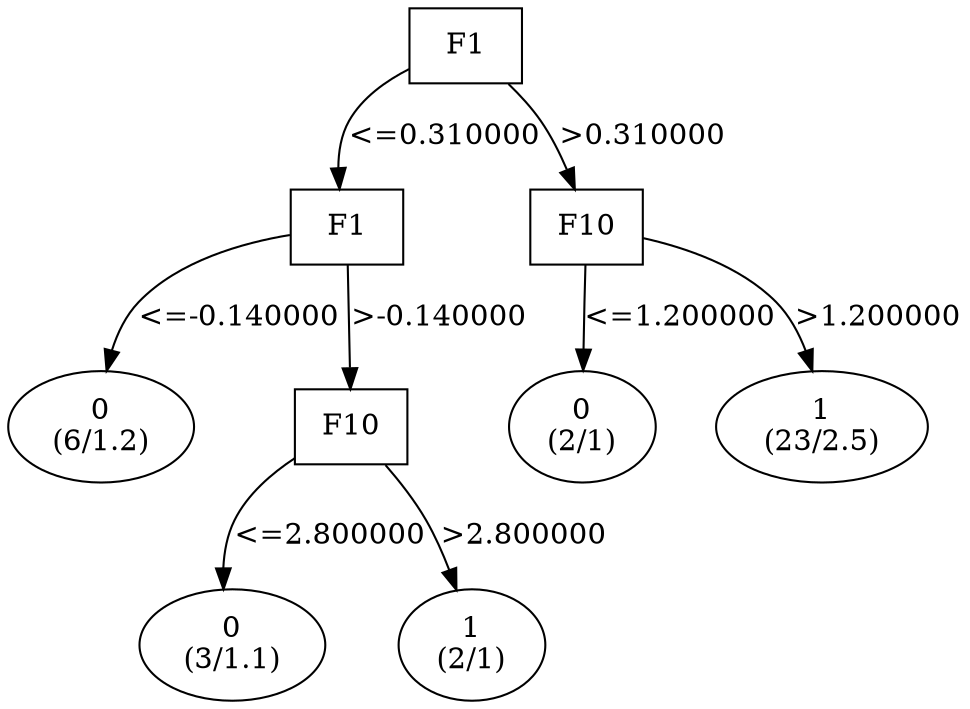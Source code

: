 digraph YaDT {
n0 [ shape=box, label="F1\n"]
n0 -> n1 [label="<=0.310000"]
n1 [ shape=box, label="F1\n"]
n1 -> n2 [label="<=-0.140000"]
n2 [ shape=ellipse, label="0\n(6/1.2)"]
n1 -> n3 [label=">-0.140000"]
n3 [ shape=box, label="F10\n"]
n3 -> n4 [label="<=2.800000"]
n4 [ shape=ellipse, label="0\n(3/1.1)"]
n3 -> n5 [label=">2.800000"]
n5 [ shape=ellipse, label="1\n(2/1)"]
n0 -> n8 [label=">0.310000"]
n8 [ shape=box, label="F10\n"]
n8 -> n9 [label="<=1.200000"]
n9 [ shape=ellipse, label="0\n(2/1)"]
n8 -> n10 [label=">1.200000"]
n10 [ shape=ellipse, label="1\n(23/2.5)"]
}
